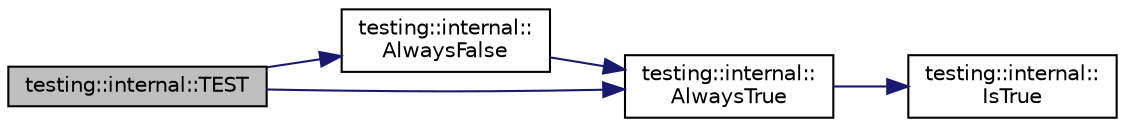 digraph "testing::internal::TEST"
{
  edge [fontname="Helvetica",fontsize="10",labelfontname="Helvetica",labelfontsize="10"];
  node [fontname="Helvetica",fontsize="10",shape=record];
  rankdir="LR";
  Node3232 [label="testing::internal::TEST",height=0.2,width=0.4,color="black", fillcolor="grey75", style="filled", fontcolor="black"];
  Node3232 -> Node3233 [color="midnightblue",fontsize="10",style="solid",fontname="Helvetica"];
  Node3233 [label="testing::internal::\lAlwaysFalse",height=0.2,width=0.4,color="black", fillcolor="white", style="filled",URL="$d0/da7/namespacetesting_1_1internal.html#a4b24c851ab13569b1b15b3d259b60d2e"];
  Node3233 -> Node3234 [color="midnightblue",fontsize="10",style="solid",fontname="Helvetica"];
  Node3234 [label="testing::internal::\lAlwaysTrue",height=0.2,width=0.4,color="black", fillcolor="white", style="filled",URL="$d0/da7/namespacetesting_1_1internal.html#a922c9da63cd4bf94fc473b9ecac76414"];
  Node3234 -> Node3235 [color="midnightblue",fontsize="10",style="solid",fontname="Helvetica"];
  Node3235 [label="testing::internal::\lIsTrue",height=0.2,width=0.4,color="black", fillcolor="white", style="filled",URL="$d0/da7/namespacetesting_1_1internal.html#a527b9bcc13669b9a16400c8514266254"];
  Node3232 -> Node3234 [color="midnightblue",fontsize="10",style="solid",fontname="Helvetica"];
}
